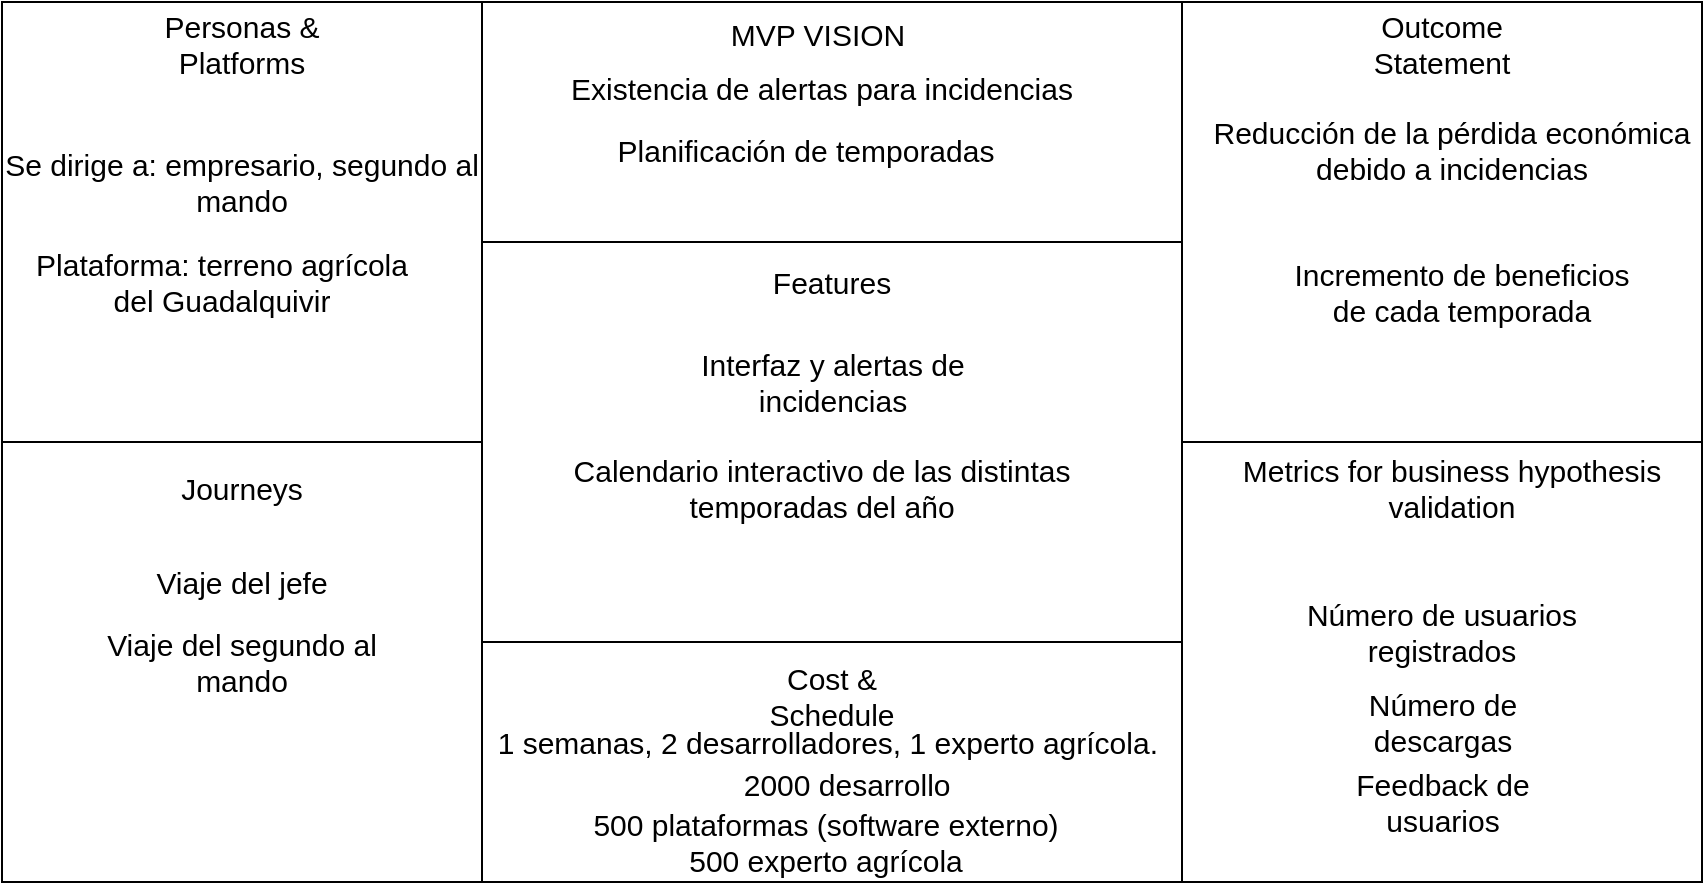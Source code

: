 <mxfile version="13.9.3" type="device"><diagram id="o4l2Ozv9joW7l1dov8CB" name="Page-1"><mxGraphModel dx="102" dy="576" grid="1" gridSize="10" guides="1" tooltips="1" connect="1" arrows="1" fold="1" page="1" pageScale="1" pageWidth="827" pageHeight="1169" math="0" shadow="0"><root><mxCell id="0"/><mxCell id="1" parent="0"/><mxCell id="XkK59sX-nPgElVLBU5pI-1" value="" style="rounded=0;whiteSpace=wrap;html=1;" parent="1" vertex="1"><mxGeometry x="1310" y="50" width="350" height="120" as="geometry"/></mxCell><mxCell id="XkK59sX-nPgElVLBU5pI-2" value="" style="rounded=0;whiteSpace=wrap;html=1;" parent="1" vertex="1"><mxGeometry x="1070" y="50" width="240" height="220" as="geometry"/></mxCell><mxCell id="XkK59sX-nPgElVLBU5pI-5" value="MVP VISION" style="text;html=1;strokeColor=none;fillColor=none;align=center;verticalAlign=middle;whiteSpace=wrap;rounded=0;fontSize=15;" parent="1" vertex="1"><mxGeometry x="1422" y="56" width="112" height="20" as="geometry"/></mxCell><mxCell id="XkK59sX-nPgElVLBU5pI-7" value="" style="rounded=0;whiteSpace=wrap;html=1;" parent="1" vertex="1"><mxGeometry x="1660" y="50" width="260" height="220" as="geometry"/></mxCell><mxCell id="XkK59sX-nPgElVLBU5pI-8" value="" style="rounded=0;whiteSpace=wrap;html=1;" parent="1" vertex="1"><mxGeometry x="1310" y="170" width="350" height="200" as="geometry"/></mxCell><mxCell id="XkK59sX-nPgElVLBU5pI-9" value="" style="rounded=0;whiteSpace=wrap;html=1;" parent="1" vertex="1"><mxGeometry x="1070" y="270" width="240" height="220" as="geometry"/></mxCell><mxCell id="XkK59sX-nPgElVLBU5pI-10" value="" style="rounded=0;whiteSpace=wrap;html=1;" parent="1" vertex="1"><mxGeometry x="1310" y="370" width="350" height="120" as="geometry"/></mxCell><mxCell id="XkK59sX-nPgElVLBU5pI-11" value="" style="rounded=0;whiteSpace=wrap;html=1;" parent="1" vertex="1"><mxGeometry x="1660" y="270" width="260" height="220" as="geometry"/></mxCell><mxCell id="XkK59sX-nPgElVLBU5pI-12" value="Features" style="text;html=1;strokeColor=none;fillColor=none;align=center;verticalAlign=middle;whiteSpace=wrap;rounded=0;fontSize=15;" parent="1" vertex="1"><mxGeometry x="1465" y="180" width="40" height="20" as="geometry"/></mxCell><mxCell id="XkK59sX-nPgElVLBU5pI-13" value="Personas &amp;amp; Platforms" style="text;html=1;strokeColor=none;fillColor=none;align=center;verticalAlign=middle;whiteSpace=wrap;rounded=0;fontSize=15;" parent="1" vertex="1"><mxGeometry x="1130" y="61" width="120" height="20" as="geometry"/></mxCell><mxCell id="XkK59sX-nPgElVLBU5pI-14" value="Cost &amp;amp; Schedule" style="text;html=1;strokeColor=none;fillColor=none;align=center;verticalAlign=middle;whiteSpace=wrap;rounded=0;fontSize=15;" parent="1" vertex="1"><mxGeometry x="1465" y="387" width="40" height="20" as="geometry"/></mxCell><mxCell id="XkK59sX-nPgElVLBU5pI-15" value="Journeys" style="text;html=1;strokeColor=none;fillColor=none;align=center;verticalAlign=middle;whiteSpace=wrap;rounded=0;fontSize=15;" parent="1" vertex="1"><mxGeometry x="1170" y="283" width="40" height="20" as="geometry"/></mxCell><mxCell id="XkK59sX-nPgElVLBU5pI-16" value="Outcome Statement" style="text;html=1;strokeColor=none;fillColor=none;align=center;verticalAlign=middle;whiteSpace=wrap;rounded=0;fontSize=15;" parent="1" vertex="1"><mxGeometry x="1770" y="61" width="40" height="20" as="geometry"/></mxCell><mxCell id="XkK59sX-nPgElVLBU5pI-17" value="Metrics for business hypothesis validation" style="text;html=1;strokeColor=none;fillColor=none;align=center;verticalAlign=middle;whiteSpace=wrap;rounded=0;fontSize=15;" parent="1" vertex="1"><mxGeometry x="1680" y="283" width="230" height="20" as="geometry"/></mxCell><mxCell id="XkK59sX-nPgElVLBU5pI-19" value="Se dirige a: empresario, segundo al mando" style="text;html=1;strokeColor=none;fillColor=none;align=center;verticalAlign=middle;whiteSpace=wrap;rounded=0;fontSize=15;" parent="1" vertex="1"><mxGeometry x="1070" y="130" width="240" height="20" as="geometry"/></mxCell><mxCell id="XkK59sX-nPgElVLBU5pI-20" value="Plataforma: terreno agrícola del Guadalquivir" style="text;html=1;strokeColor=none;fillColor=none;align=center;verticalAlign=middle;whiteSpace=wrap;rounded=0;fontSize=15;" parent="1" vertex="1"><mxGeometry x="1080" y="180" width="200" height="20" as="geometry"/></mxCell><mxCell id="XkK59sX-nPgElVLBU5pI-21" value="Existencia de alertas para incidencias" style="text;html=1;strokeColor=none;fillColor=none;align=center;verticalAlign=middle;whiteSpace=wrap;rounded=0;fontSize=15;" parent="1" vertex="1"><mxGeometry x="1310" y="83" width="340" height="20" as="geometry"/></mxCell><mxCell id="XkK59sX-nPgElVLBU5pI-23" value="Planificación de temporadas" style="text;html=1;strokeColor=none;fillColor=none;align=center;verticalAlign=middle;whiteSpace=wrap;rounded=0;fontSize=15;" parent="1" vertex="1"><mxGeometry x="1342" y="113.5" width="260" height="20" as="geometry"/></mxCell><mxCell id="XkK59sX-nPgElVLBU5pI-25" value="Reducción de la pérdida económica debido a incidencias" style="text;html=1;strokeColor=none;fillColor=none;align=center;verticalAlign=middle;whiteSpace=wrap;rounded=0;fontSize=15;" parent="1" vertex="1"><mxGeometry x="1672" y="99" width="246" height="49" as="geometry"/></mxCell><mxCell id="XkK59sX-nPgElVLBU5pI-26" value="Incremento de beneficios de cada temporada" style="text;html=1;strokeColor=none;fillColor=none;align=center;verticalAlign=middle;whiteSpace=wrap;rounded=0;fontSize=15;" parent="1" vertex="1"><mxGeometry x="1710" y="185" width="180" height="20" as="geometry"/></mxCell><mxCell id="XkK59sX-nPgElVLBU5pI-28" value="Número de usuarios registrados" style="text;html=1;strokeColor=none;fillColor=none;align=center;verticalAlign=middle;whiteSpace=wrap;rounded=0;fontSize=15;" parent="1" vertex="1"><mxGeometry x="1690" y="355" width="200" height="20" as="geometry"/></mxCell><mxCell id="XkK59sX-nPgElVLBU5pI-29" value="Viaje del jefe" style="text;html=1;strokeColor=none;fillColor=none;align=center;verticalAlign=middle;whiteSpace=wrap;rounded=0;fontSize=15;" parent="1" vertex="1"><mxGeometry x="1130" y="330" width="120" height="20" as="geometry"/></mxCell><mxCell id="XkK59sX-nPgElVLBU5pI-30" value="Viaje del segundo al mando" style="text;html=1;strokeColor=none;fillColor=none;align=center;verticalAlign=middle;whiteSpace=wrap;rounded=0;fontSize=15;" parent="1" vertex="1"><mxGeometry x="1120" y="370" width="140" height="20" as="geometry"/></mxCell><mxCell id="XkK59sX-nPgElVLBU5pI-31" value="Interfaz y alertas de incidencias" style="text;html=1;strokeColor=none;fillColor=none;align=center;verticalAlign=middle;whiteSpace=wrap;rounded=0;fontSize=15;" parent="1" vertex="1"><mxGeometry x="1392.5" y="230" width="185" height="20" as="geometry"/></mxCell><mxCell id="XkK59sX-nPgElVLBU5pI-32" value="Calendario interactivo de las distintas temporadas del año" style="text;html=1;strokeColor=none;fillColor=none;align=center;verticalAlign=middle;whiteSpace=wrap;rounded=0;fontSize=15;" parent="1" vertex="1"><mxGeometry x="1330" y="283" width="300" height="20" as="geometry"/></mxCell><mxCell id="XkK59sX-nPgElVLBU5pI-35" value="1 semanas, 2 desarrolladores, 1 experto agrícola.&amp;nbsp;" style="text;html=1;strokeColor=none;fillColor=none;align=center;verticalAlign=middle;whiteSpace=wrap;rounded=0;fontSize=15;" parent="1" vertex="1"><mxGeometry x="1300" y="410" width="370" height="20" as="geometry"/></mxCell><mxCell id="XkK59sX-nPgElVLBU5pI-36" value="&lt;div&gt;&amp;nbsp;2000 desarrollo&lt;/div&gt;&lt;div&gt;&lt;br&gt;&lt;/div&gt;" style="text;html=1;strokeColor=none;fillColor=none;align=center;verticalAlign=middle;whiteSpace=wrap;rounded=0;fontSize=15;" parent="1" vertex="1"><mxGeometry x="1402.5" y="440" width="175" height="20" as="geometry"/></mxCell><mxCell id="XkK59sX-nPgElVLBU5pI-37" value="Número de descargas" style="text;html=1;strokeColor=none;fillColor=none;align=center;verticalAlign=middle;whiteSpace=wrap;rounded=0;fontSize=15;" parent="1" vertex="1"><mxGeometry x="1737.5" y="400" width="105" height="20" as="geometry"/></mxCell><mxCell id="XkK59sX-nPgElVLBU5pI-38" value="500 plataformas (software externo)&lt;br&gt;500 experto agrícola" style="text;html=1;strokeColor=none;fillColor=none;align=center;verticalAlign=middle;whiteSpace=wrap;rounded=0;fontSize=15;" parent="1" vertex="1"><mxGeometry x="1342" y="460" width="280" height="20" as="geometry"/></mxCell><mxCell id="7KKQ-Hse79XpPXl4NBFS-1" value="Feedback de usuarios" style="text;html=1;strokeColor=none;fillColor=none;align=center;verticalAlign=middle;whiteSpace=wrap;rounded=0;fontSize=15;" vertex="1" parent="1"><mxGeometry x="1737.5" y="440" width="105" height="20" as="geometry"/></mxCell></root></mxGraphModel></diagram></mxfile>